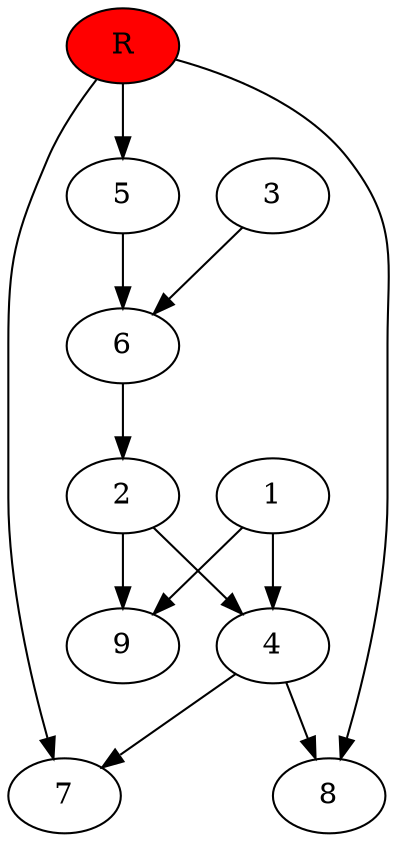 digraph prb22890 {
	1
	2
	3
	4
	5
	6
	7
	8
	R [fillcolor="#ff0000" style=filled]
	1 -> 4
	1 -> 9
	2 -> 4
	2 -> 9
	3 -> 6
	4 -> 7
	4 -> 8
	5 -> 6
	6 -> 2
	R -> 5
	R -> 7
	R -> 8
}
